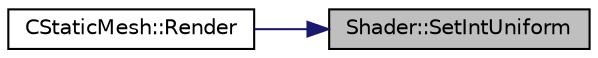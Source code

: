 digraph "Shader::SetIntUniform"
{
 // LATEX_PDF_SIZE
  edge [fontname="Helvetica",fontsize="10",labelfontname="Helvetica",labelfontsize="10"];
  node [fontname="Helvetica",fontsize="10",shape=record];
  rankdir="RL";
  Node15 [label="Shader::SetIntUniform",height=0.2,width=0.4,color="black", fillcolor="grey75", style="filled", fontcolor="black",tooltip="Sets a global int uniform in the shader"];
  Node15 -> Node16 [dir="back",color="midnightblue",fontsize="10",style="solid",fontname="Helvetica"];
  Node16 [label="CStaticMesh::Render",height=0.2,width=0.4,color="black", fillcolor="white", style="filled",URL="$class_c_static_mesh.html#a811c339becc8cff2323cfb0af8bf558c",tooltip="displays the mesh's model on the screen"];
}
